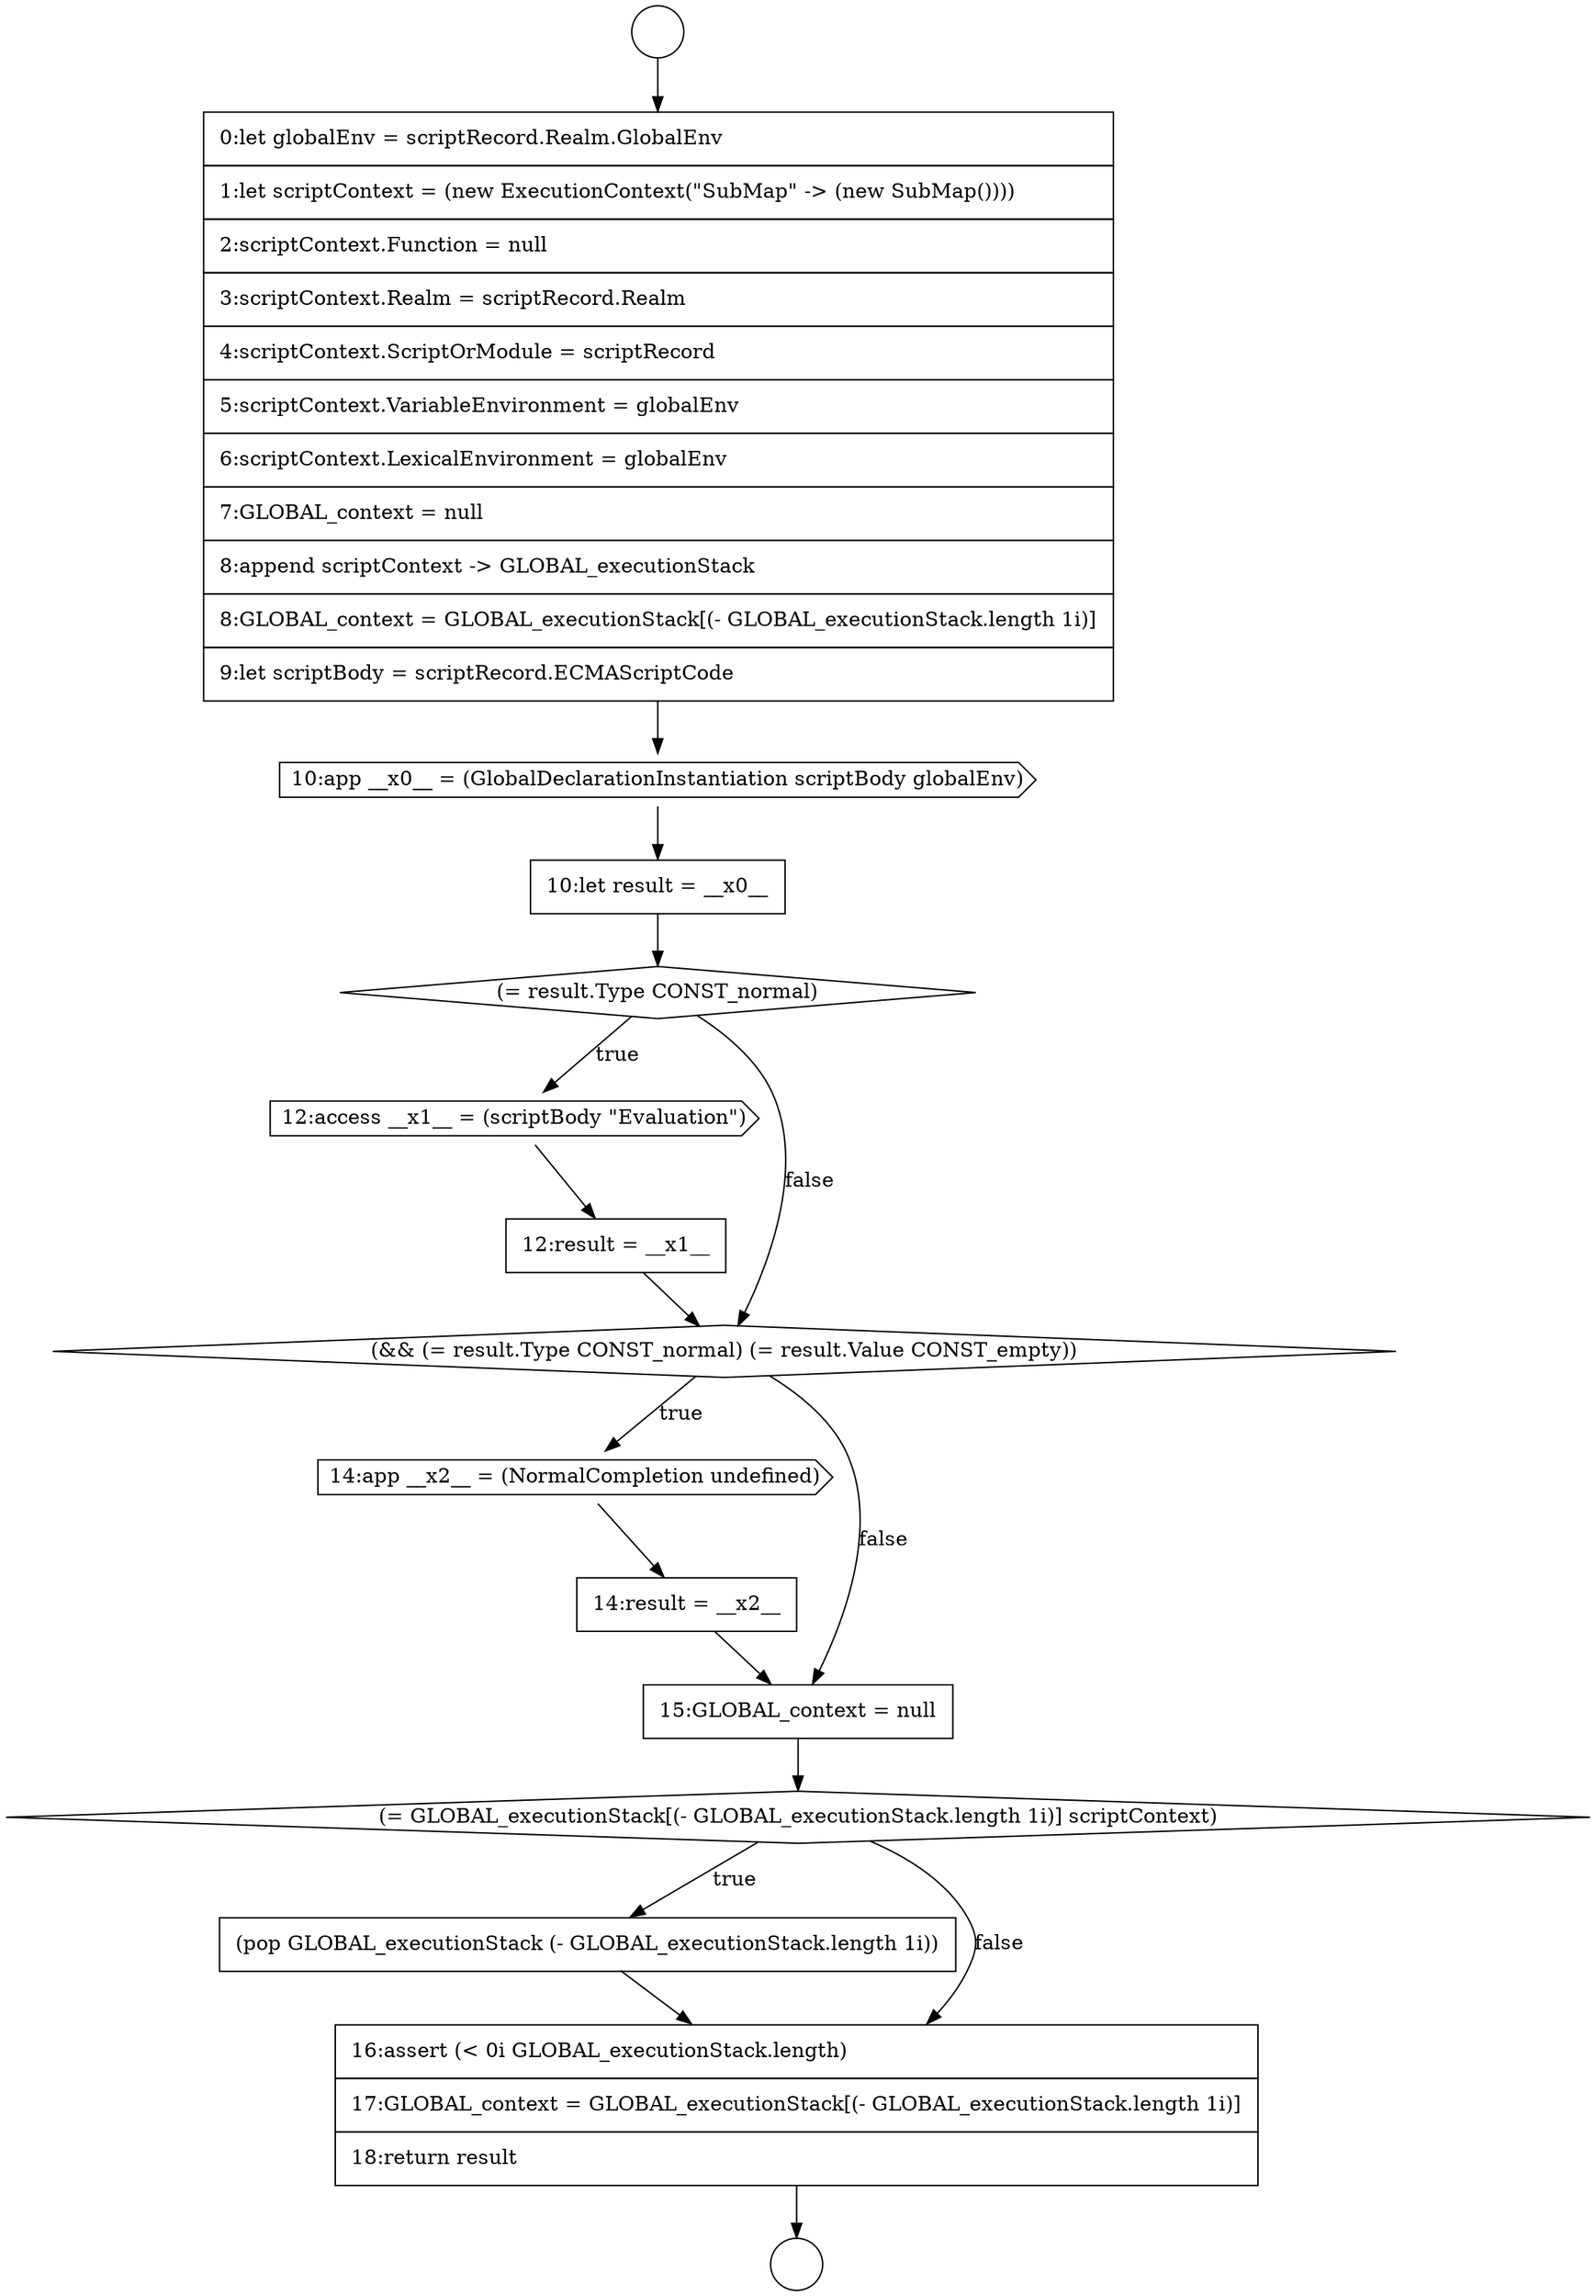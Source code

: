 digraph {
  node10594 [shape=none, margin=0, label=<<font color="black">
    <table border="0" cellborder="1" cellspacing="0" cellpadding="10">
      <tr><td align="left">10:let result = __x0__</td></tr>
    </table>
  </font>> color="black" fillcolor="white" style=filled]
  node10599 [shape=cds, label=<<font color="black">14:app __x2__ = (NormalCompletion undefined)</font>> color="black" fillcolor="white" style=filled]
  node10603 [shape=none, margin=0, label=<<font color="black">
    <table border="0" cellborder="1" cellspacing="0" cellpadding="10">
      <tr><td align="left">(pop GLOBAL_executionStack (- GLOBAL_executionStack.length 1i))</td></tr>
    </table>
  </font>> color="black" fillcolor="white" style=filled]
  node10597 [shape=none, margin=0, label=<<font color="black">
    <table border="0" cellborder="1" cellspacing="0" cellpadding="10">
      <tr><td align="left">12:result = __x1__</td></tr>
    </table>
  </font>> color="black" fillcolor="white" style=filled]
  node10592 [shape=none, margin=0, label=<<font color="black">
    <table border="0" cellborder="1" cellspacing="0" cellpadding="10">
      <tr><td align="left">0:let globalEnv = scriptRecord.Realm.GlobalEnv</td></tr>
      <tr><td align="left">1:let scriptContext = (new ExecutionContext(&quot;SubMap&quot; -&gt; (new SubMap())))</td></tr>
      <tr><td align="left">2:scriptContext.Function = null</td></tr>
      <tr><td align="left">3:scriptContext.Realm = scriptRecord.Realm</td></tr>
      <tr><td align="left">4:scriptContext.ScriptOrModule = scriptRecord</td></tr>
      <tr><td align="left">5:scriptContext.VariableEnvironment = globalEnv</td></tr>
      <tr><td align="left">6:scriptContext.LexicalEnvironment = globalEnv</td></tr>
      <tr><td align="left">7:GLOBAL_context = null</td></tr>
      <tr><td align="left">8:append scriptContext -&gt; GLOBAL_executionStack</td></tr>
      <tr><td align="left">8:GLOBAL_context = GLOBAL_executionStack[(- GLOBAL_executionStack.length 1i)]</td></tr>
      <tr><td align="left">9:let scriptBody = scriptRecord.ECMAScriptCode</td></tr>
    </table>
  </font>> color="black" fillcolor="white" style=filled]
  node10596 [shape=cds, label=<<font color="black">12:access __x1__ = (scriptBody &quot;Evaluation&quot;)</font>> color="black" fillcolor="white" style=filled]
  node10604 [shape=none, margin=0, label=<<font color="black">
    <table border="0" cellborder="1" cellspacing="0" cellpadding="10">
      <tr><td align="left">16:assert (&lt; 0i GLOBAL_executionStack.length)</td></tr>
      <tr><td align="left">17:GLOBAL_context = GLOBAL_executionStack[(- GLOBAL_executionStack.length 1i)]</td></tr>
      <tr><td align="left">18:return result</td></tr>
    </table>
  </font>> color="black" fillcolor="white" style=filled]
  node10595 [shape=diamond, label=<<font color="black">(= result.Type CONST_normal)</font>> color="black" fillcolor="white" style=filled]
  node10600 [shape=none, margin=0, label=<<font color="black">
    <table border="0" cellborder="1" cellspacing="0" cellpadding="10">
      <tr><td align="left">14:result = __x2__</td></tr>
    </table>
  </font>> color="black" fillcolor="white" style=filled]
  node10591 [shape=circle label=" " color="black" fillcolor="white" style=filled]
  node10602 [shape=diamond, label=<<font color="black">(= GLOBAL_executionStack[(- GLOBAL_executionStack.length 1i)] scriptContext)</font>> color="black" fillcolor="white" style=filled]
  node10593 [shape=cds, label=<<font color="black">10:app __x0__ = (GlobalDeclarationInstantiation scriptBody globalEnv)</font>> color="black" fillcolor="white" style=filled]
  node10598 [shape=diamond, label=<<font color="black">(&amp;&amp; (= result.Type CONST_normal) (= result.Value CONST_empty))</font>> color="black" fillcolor="white" style=filled]
  node10601 [shape=none, margin=0, label=<<font color="black">
    <table border="0" cellborder="1" cellspacing="0" cellpadding="10">
      <tr><td align="left">15:GLOBAL_context = null</td></tr>
    </table>
  </font>> color="black" fillcolor="white" style=filled]
  node10590 [shape=circle label=" " color="black" fillcolor="white" style=filled]
  node10604 -> node10591 [ color="black"]
  node10593 -> node10594 [ color="black"]
  node10597 -> node10598 [ color="black"]
  node10600 -> node10601 [ color="black"]
  node10601 -> node10602 [ color="black"]
  node10590 -> node10592 [ color="black"]
  node10595 -> node10596 [label=<<font color="black">true</font>> color="black"]
  node10595 -> node10598 [label=<<font color="black">false</font>> color="black"]
  node10599 -> node10600 [ color="black"]
  node10592 -> node10593 [ color="black"]
  node10602 -> node10603 [label=<<font color="black">true</font>> color="black"]
  node10602 -> node10604 [label=<<font color="black">false</font>> color="black"]
  node10594 -> node10595 [ color="black"]
  node10598 -> node10599 [label=<<font color="black">true</font>> color="black"]
  node10598 -> node10601 [label=<<font color="black">false</font>> color="black"]
  node10596 -> node10597 [ color="black"]
  node10603 -> node10604 [ color="black"]
}
